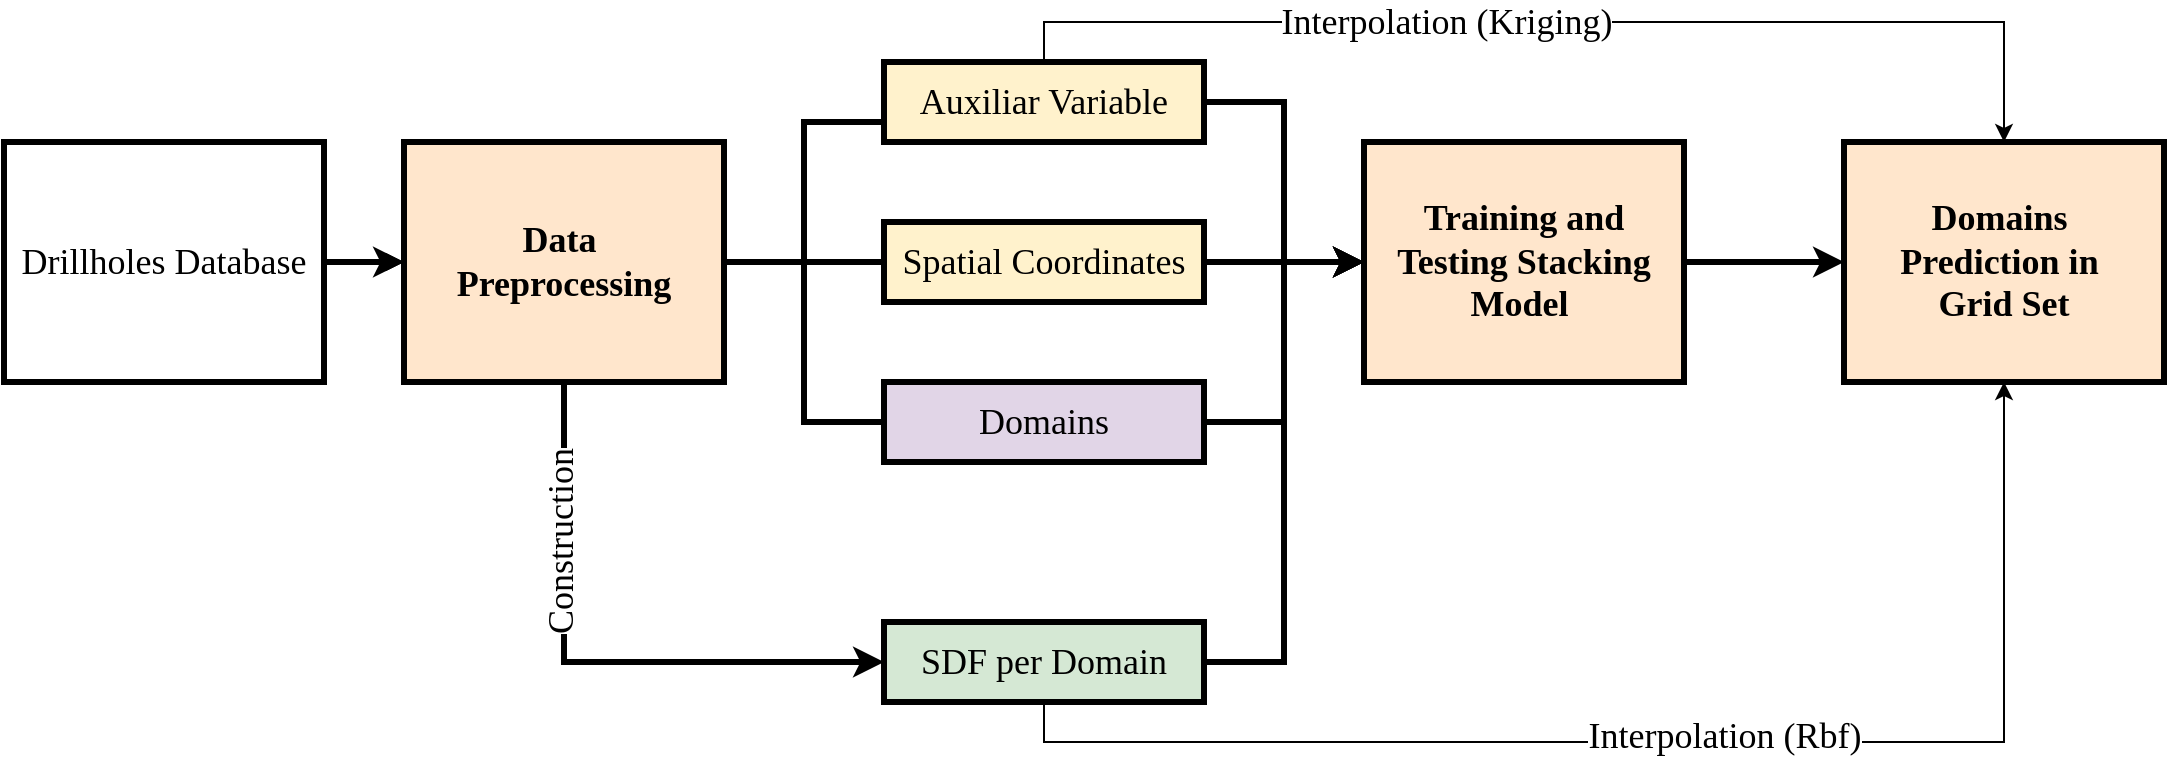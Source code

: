 <mxfile version="26.1.0">
  <diagram name="Página-1" id="S8U-x5zmdfpuhueGBNwN">
    <mxGraphModel dx="1257" dy="620" grid="1" gridSize="10" guides="1" tooltips="1" connect="1" arrows="1" fold="1" page="1" pageScale="1" pageWidth="1169" pageHeight="827" math="0" shadow="0">
      <root>
        <mxCell id="0" />
        <mxCell id="1" parent="0" />
        <mxCell id="-i16baqEdhxGcpIUMj6I-20" style="edgeStyle=orthogonalEdgeStyle;rounded=0;orthogonalLoop=1;jettySize=auto;html=1;exitX=1;exitY=0.5;exitDx=0;exitDy=0;entryX=0;entryY=0.5;entryDx=0;entryDy=0;strokeWidth=3;fontSize=18;fontFamily=Times New Roman;fontStyle=1" edge="1" parent="1" source="-i16baqEdhxGcpIUMj6I-1" target="-i16baqEdhxGcpIUMj6I-16">
          <mxGeometry relative="1" as="geometry" />
        </mxCell>
        <mxCell id="-i16baqEdhxGcpIUMj6I-79" value="" style="edgeStyle=orthogonalEdgeStyle;rounded=0;orthogonalLoop=1;jettySize=auto;html=1;fontFamily=Times New Roman;fontSize=18;fontStyle=1" edge="1" parent="1" source="-i16baqEdhxGcpIUMj6I-1" target="-i16baqEdhxGcpIUMj6I-16">
          <mxGeometry relative="1" as="geometry" />
        </mxCell>
        <mxCell id="-i16baqEdhxGcpIUMj6I-1" value="&lt;font&gt;Drillholes Database&lt;/font&gt;" style="rounded=0;whiteSpace=wrap;html=1;strokeWidth=3;fillStyle=auto;glass=0;shadow=0;fontFamily=Times New Roman;fontSize=18;fontStyle=0" vertex="1" parent="1">
          <mxGeometry x="40" y="200" width="160" height="120" as="geometry" />
        </mxCell>
        <mxCell id="-i16baqEdhxGcpIUMj6I-33" style="rounded=0;orthogonalLoop=1;jettySize=auto;html=1;exitX=0.5;exitY=1;exitDx=0;exitDy=0;entryX=0;entryY=0.5;entryDx=0;entryDy=0;endFill=1;edgeStyle=orthogonalEdgeStyle;strokeWidth=3;fontSize=18;fontFamily=Times New Roman;fontStyle=1" edge="1" parent="1" source="-i16baqEdhxGcpIUMj6I-16" target="-i16baqEdhxGcpIUMj6I-24">
          <mxGeometry relative="1" as="geometry">
            <mxPoint x="360" y="240" as="sourcePoint" />
            <Array as="points">
              <mxPoint x="320" y="460" />
            </Array>
          </mxGeometry>
        </mxCell>
        <mxCell id="-i16baqEdhxGcpIUMj6I-59" value="Construction" style="edgeLabel;html=1;align=center;verticalAlign=middle;resizable=0;points=[];rotation=270;textShadow=0;fontSize=18;spacingTop=-4;spacing=2;spacingBottom=0;fontFamily=Times New Roman;fontStyle=0" vertex="1" connectable="0" parent="-i16baqEdhxGcpIUMj6I-33">
          <mxGeometry x="-0.48" y="5" relative="1" as="geometry">
            <mxPoint x="-5" y="2" as="offset" />
          </mxGeometry>
        </mxCell>
        <mxCell id="-i16baqEdhxGcpIUMj6I-35" style="edgeStyle=orthogonalEdgeStyle;rounded=0;orthogonalLoop=1;jettySize=auto;html=1;exitX=1;exitY=0.5;exitDx=0;exitDy=0;entryX=0;entryY=0.5;entryDx=0;entryDy=0;endArrow=none;startFill=0;strokeWidth=3;fontSize=18;fontFamily=Times New Roman;fontStyle=1" edge="1" parent="1" source="-i16baqEdhxGcpIUMj6I-16" target="-i16baqEdhxGcpIUMj6I-23">
          <mxGeometry relative="1" as="geometry" />
        </mxCell>
        <mxCell id="-i16baqEdhxGcpIUMj6I-100" style="edgeStyle=orthogonalEdgeStyle;rounded=0;orthogonalLoop=1;jettySize=auto;html=1;exitX=1;exitY=0.5;exitDx=0;exitDy=0;entryX=0;entryY=0.75;entryDx=0;entryDy=0;endArrow=none;startFill=0;strokeWidth=3;fontFamily=Times New Roman;fontSize=18;fontStyle=1" edge="1" parent="1" source="-i16baqEdhxGcpIUMj6I-16" target="-i16baqEdhxGcpIUMj6I-22">
          <mxGeometry relative="1" as="geometry" />
        </mxCell>
        <mxCell id="-i16baqEdhxGcpIUMj6I-16" value="&lt;font&gt;Data&amp;nbsp;&lt;/font&gt;&lt;div&gt;&lt;font&gt;Preprocessing&lt;/font&gt;&lt;/div&gt;" style="rounded=0;whiteSpace=wrap;html=1;strokeWidth=3;fillStyle=auto;glass=0;shadow=0;fontFamily=Times New Roman;fontSize=18;fillColor=#ffe6cc;strokeColor=#000000;fontStyle=1" vertex="1" parent="1">
          <mxGeometry x="240" y="200" width="160" height="120" as="geometry" />
        </mxCell>
        <mxCell id="-i16baqEdhxGcpIUMj6I-112" style="edgeStyle=orthogonalEdgeStyle;rounded=0;orthogonalLoop=1;jettySize=auto;html=1;exitX=1;exitY=0.5;exitDx=0;exitDy=0;entryX=0;entryY=0.5;entryDx=0;entryDy=0;strokeWidth=3;fontFamily=Times New Roman;fontSize=18;fontStyle=1" edge="1" parent="1" source="-i16baqEdhxGcpIUMj6I-17" target="-i16baqEdhxGcpIUMj6I-71">
          <mxGeometry relative="1" as="geometry" />
        </mxCell>
        <mxCell id="-i16baqEdhxGcpIUMj6I-17" value="&lt;font&gt;Training and Testing Stacking Model&amp;nbsp;&lt;/font&gt;" style="rounded=0;whiteSpace=wrap;html=1;strokeWidth=3;fillStyle=auto;glass=0;shadow=0;fontFamily=Times New Roman;fontSize=18;fillColor=#ffe6cc;strokeColor=#000000;fontStyle=1" vertex="1" parent="1">
          <mxGeometry x="720" y="200" width="160" height="120" as="geometry" />
        </mxCell>
        <mxCell id="-i16baqEdhxGcpIUMj6I-103" style="edgeStyle=orthogonalEdgeStyle;rounded=0;orthogonalLoop=1;jettySize=auto;html=1;exitX=1;exitY=0.5;exitDx=0;exitDy=0;entryX=0;entryY=0.5;entryDx=0;entryDy=0;endArrow=classic;startFill=0;strokeWidth=3;endFill=1;fontFamily=Times New Roman;fontSize=18;fontStyle=1" edge="1" parent="1" source="-i16baqEdhxGcpIUMj6I-22" target="-i16baqEdhxGcpIUMj6I-17">
          <mxGeometry relative="1" as="geometry" />
        </mxCell>
        <mxCell id="-i16baqEdhxGcpIUMj6I-108" style="edgeStyle=orthogonalEdgeStyle;rounded=0;orthogonalLoop=1;jettySize=auto;html=1;exitX=0.5;exitY=0;exitDx=0;exitDy=0;entryX=0.5;entryY=0;entryDx=0;entryDy=0;fontFamily=Times New Roman;fontSize=18;fontStyle=1" edge="1" parent="1" source="-i16baqEdhxGcpIUMj6I-22" target="-i16baqEdhxGcpIUMj6I-71">
          <mxGeometry relative="1" as="geometry" />
        </mxCell>
        <mxCell id="-i16baqEdhxGcpIUMj6I-109" value="Interpolation (Kriging)" style="edgeLabel;html=1;align=center;verticalAlign=middle;resizable=0;points=[];fontSize=18;fontFamily=Times New Roman;fontStyle=0" vertex="1" connectable="0" parent="-i16baqEdhxGcpIUMj6I-108">
          <mxGeometry x="-0.261" y="-5" relative="1" as="geometry">
            <mxPoint x="14" y="-5" as="offset" />
          </mxGeometry>
        </mxCell>
        <mxCell id="-i16baqEdhxGcpIUMj6I-22" value="Auxiliar Variable" style="rounded=0;whiteSpace=wrap;html=1;strokeWidth=3;fillStyle=auto;glass=0;shadow=0;fontFamily=Times New Roman;fontSize=18;fillColor=#fff2cc;strokeColor=#000000;fontStyle=0" vertex="1" parent="1">
          <mxGeometry x="480" y="160" width="160" height="40" as="geometry" />
        </mxCell>
        <mxCell id="-i16baqEdhxGcpIUMj6I-102" style="edgeStyle=orthogonalEdgeStyle;rounded=0;orthogonalLoop=1;jettySize=auto;html=1;exitX=1;exitY=0.5;exitDx=0;exitDy=0;entryX=0;entryY=0.5;entryDx=0;entryDy=0;endArrow=classic;startFill=0;strokeWidth=3;endFill=1;fontFamily=Times New Roman;fontSize=18;fontStyle=1" edge="1" parent="1" source="-i16baqEdhxGcpIUMj6I-23" target="-i16baqEdhxGcpIUMj6I-17">
          <mxGeometry relative="1" as="geometry" />
        </mxCell>
        <mxCell id="-i16baqEdhxGcpIUMj6I-23" value="Spatial Coordinates" style="rounded=0;whiteSpace=wrap;html=1;strokeWidth=3;fillStyle=auto;glass=0;shadow=0;fontFamily=Times New Roman;fontSize=18;fillColor=#fff2cc;strokeColor=#000000;fontStyle=0" vertex="1" parent="1">
          <mxGeometry x="480" y="240" width="160" height="40" as="geometry" />
        </mxCell>
        <mxCell id="-i16baqEdhxGcpIUMj6I-104" style="edgeStyle=orthogonalEdgeStyle;rounded=0;orthogonalLoop=1;jettySize=auto;html=1;exitX=1;exitY=0.5;exitDx=0;exitDy=0;entryX=0;entryY=0.5;entryDx=0;entryDy=0;endArrow=classic;startFill=0;strokeWidth=3;endFill=1;fontFamily=Times New Roman;fontSize=18;fontStyle=1" edge="1" parent="1" source="-i16baqEdhxGcpIUMj6I-24" target="-i16baqEdhxGcpIUMj6I-17">
          <mxGeometry relative="1" as="geometry" />
        </mxCell>
        <mxCell id="-i16baqEdhxGcpIUMj6I-106" style="edgeStyle=orthogonalEdgeStyle;rounded=0;orthogonalLoop=1;jettySize=auto;html=1;exitX=0.5;exitY=1;exitDx=0;exitDy=0;entryX=0.5;entryY=1;entryDx=0;entryDy=0;fontFamily=Times New Roman;fontSize=18;fontStyle=1" edge="1" parent="1" source="-i16baqEdhxGcpIUMj6I-24" target="-i16baqEdhxGcpIUMj6I-71">
          <mxGeometry relative="1" as="geometry" />
        </mxCell>
        <mxCell id="-i16baqEdhxGcpIUMj6I-107" value="&lt;font&gt;Interpolation (Rbf)&lt;/font&gt;" style="edgeLabel;html=1;align=center;verticalAlign=middle;resizable=0;points=[];fontSize=18;fontFamily=Times New Roman;fontStyle=0" vertex="1" connectable="0" parent="-i16baqEdhxGcpIUMj6I-106">
          <mxGeometry x="0.208" y="3" relative="1" as="geometry">
            <mxPoint x="-51" as="offset" />
          </mxGeometry>
        </mxCell>
        <mxCell id="-i16baqEdhxGcpIUMj6I-24" value="&lt;font&gt;SDF per Domain&lt;/font&gt;" style="rounded=0;whiteSpace=wrap;html=1;strokeWidth=3;fillStyle=auto;glass=0;shadow=0;fontFamily=Times New Roman;fontSize=18;fillColor=#d5e8d4;strokeColor=#000000;fontStyle=0" vertex="1" parent="1">
          <mxGeometry x="480" y="440" width="160" height="40" as="geometry" />
        </mxCell>
        <mxCell id="-i16baqEdhxGcpIUMj6I-101" style="edgeStyle=orthogonalEdgeStyle;rounded=0;orthogonalLoop=1;jettySize=auto;html=1;exitX=1;exitY=0.5;exitDx=0;exitDy=0;entryX=0;entryY=0.5;entryDx=0;entryDy=0;endArrow=classic;startFill=0;strokeWidth=3;endFill=1;fontFamily=Times New Roman;fontSize=18;fontStyle=1" edge="1" parent="1" source="-i16baqEdhxGcpIUMj6I-26" target="-i16baqEdhxGcpIUMj6I-17">
          <mxGeometry relative="1" as="geometry" />
        </mxCell>
        <mxCell id="-i16baqEdhxGcpIUMj6I-26" value="&lt;font&gt;Domains&lt;/font&gt;" style="rounded=0;whiteSpace=wrap;html=1;strokeWidth=3;fillStyle=auto;glass=0;shadow=0;fontFamily=Times New Roman;fontSize=18;fillColor=#e1d5e7;strokeColor=#000000;fontStyle=0" vertex="1" parent="1">
          <mxGeometry x="480" y="320" width="160" height="40" as="geometry" />
        </mxCell>
        <mxCell id="-i16baqEdhxGcpIUMj6I-34" style="edgeStyle=orthogonalEdgeStyle;rounded=0;orthogonalLoop=1;jettySize=auto;html=1;exitX=1;exitY=0.5;exitDx=0;exitDy=0;entryX=0;entryY=0.5;entryDx=0;entryDy=0;endArrow=none;startFill=0;strokeWidth=3;fontSize=18;fontFamily=Times New Roman;fontStyle=1" edge="1" parent="1" source="-i16baqEdhxGcpIUMj6I-16" target="-i16baqEdhxGcpIUMj6I-26">
          <mxGeometry relative="1" as="geometry">
            <mxPoint x="490" y="230" as="sourcePoint" />
            <mxPoint x="530" y="150" as="targetPoint" />
          </mxGeometry>
        </mxCell>
        <mxCell id="-i16baqEdhxGcpIUMj6I-71" value="&lt;font&gt;Domains&amp;nbsp;&lt;/font&gt;&lt;div&gt;&lt;font&gt;Prediction in&amp;nbsp;&lt;/font&gt;&lt;/div&gt;&lt;div&gt;&lt;font&gt;Grid Set&lt;/font&gt;&lt;/div&gt;" style="rounded=0;whiteSpace=wrap;html=1;strokeWidth=3;fillStyle=auto;glass=0;shadow=0;fontFamily=Times New Roman;fontSize=18;fillColor=#ffe6cc;strokeColor=#000000;fontStyle=1" vertex="1" parent="1">
          <mxGeometry x="960" y="200" width="160" height="120" as="geometry" />
        </mxCell>
      </root>
    </mxGraphModel>
  </diagram>
</mxfile>
